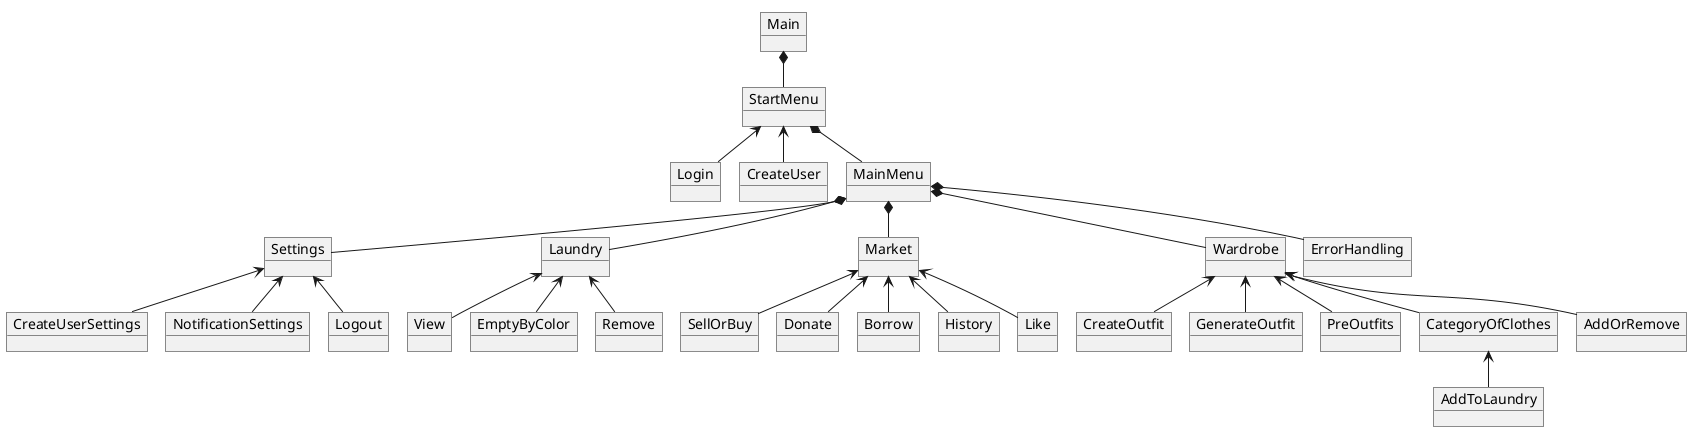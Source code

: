 @startuml
'nyt: carddeck - card
!pragma layout smetana

object Main
object StartMenu
object Login
object CreateUser
object MainMenu
object Settings
object Laundry
object Market
object Wardrobe
object ErrorHandling
object CreateUserSettings
object NotificationSettings
object Logout
object View
object EmptyByColor
object Remove
object SellOrBuy
object Donate
object Borrow
object History
object Like
object CreateOutfit
object GenerateOutfit
object PreOutfits
object CategoryOfClothes
object AddOrRemove
object AddToLaundry

Main *-- StartMenu
StartMenu <-- Login
StartMenu <-- CreateUser
StartMenu *-- MainMenu

MainMenu *-- Settings
MainMenu *-- Laundry
MainMenu *-- Market
MainMenu *-- Wardrobe
MainMenu *-- ErrorHandling

Settings <-- CreateUserSettings
Settings <-- NotificationSettings
Settings <-- Logout

Laundry <-- View
Laundry <-- EmptyByColor
Laundry <-- Remove

Market <-- SellOrBuy
Market <-- Donate
Market <-- Borrow
Market <-- History
Market <-- Like

Wardrobe <-- CreateOutfit
Wardrobe <-- GenerateOutfit
Wardrobe <-- PreOutfits
Wardrobe <-- CategoryOfClothes
Wardrobe <-- AddOrRemove
CategoryOfClothes <-- AddToLaundry

@enduml
